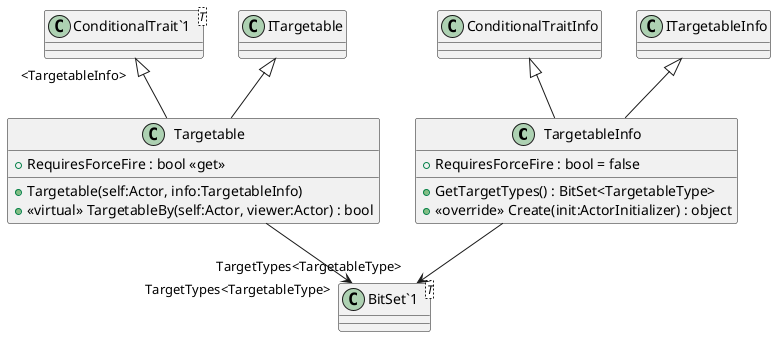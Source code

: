 @startuml
class TargetableInfo {
    + GetTargetTypes() : BitSet<TargetableType>
    + RequiresForceFire : bool = false
    + <<override>> Create(init:ActorInitializer) : object
}
class Targetable {
    + Targetable(self:Actor, info:TargetableInfo)
    + <<virtual>> TargetableBy(self:Actor, viewer:Actor) : bool
    + RequiresForceFire : bool <<get>>
}
class "BitSet`1"<T> {
}
class "ConditionalTrait`1"<T> {
}
ConditionalTraitInfo <|-- TargetableInfo
ITargetableInfo <|-- TargetableInfo
TargetableInfo --> "TargetTypes<TargetableType>" "BitSet`1"
"ConditionalTrait`1" "<TargetableInfo>" <|-- Targetable
ITargetable <|-- Targetable
Targetable --> "TargetTypes<TargetableType>" "BitSet`1"
@enduml
